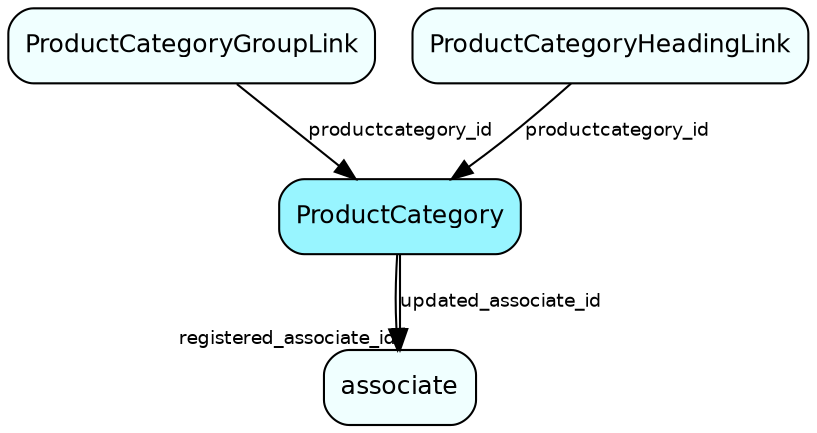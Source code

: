 digraph ProductCategory  {
node [shape = box style="rounded, filled" fontname = "Helvetica" fontsize = "12" ]
edge [fontname = "Helvetica" fontsize = "9"]

ProductCategory[fillcolor = "cadetblue1"]
associate[fillcolor = "azure1"]
ProductCategoryGroupLink[fillcolor = "azure1"]
ProductCategoryHeadingLink[fillcolor = "azure1"]
ProductCategory -> associate [headlabel = "registered_associate_id"]
ProductCategory -> associate [label = "updated_associate_id"]
ProductCategoryGroupLink -> ProductCategory [label = "productcategory_id"]
ProductCategoryHeadingLink -> ProductCategory [label = "productcategory_id"]
}
